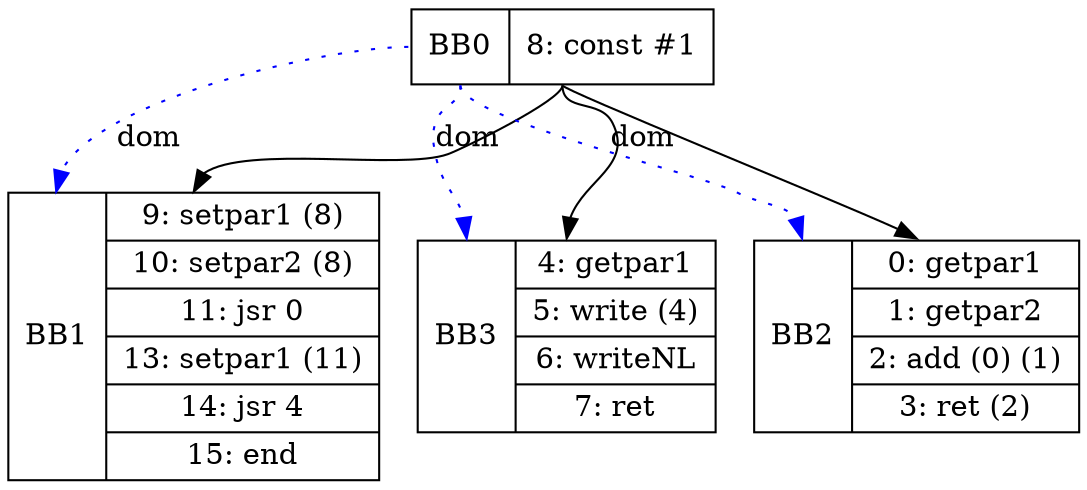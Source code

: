 digraph G {
	bb0 [shape=record, label="<b>BB0 | { 8: const #1 }"];


	bb1 [shape=record, label="<b>BB1 | { 9: setpar1 (8) | 10: setpar2 (8) | 11: jsr 0 | 13: setpar1 (11) | 14: jsr 4 | 15: end }"];
	bb0:b -> bb1:b [color=blue, style=dotted, label="dom"];


	bb2 [shape=record, label="<b>BB2 | { 0: getpar1 | 1: getpar2 | 2: add (0) (1) | 3: ret (2) }"];
	bb0:b -> bb2:b [color=blue, style=dotted, label="dom"];


	bb3 [shape=record, label="<b>BB3 | { 4: getpar1 | 5: write (4) | 6: writeNL | 7: ret }"];
	bb0:b -> bb3:b [color=blue, style=dotted, label="dom"];


	bb0:s -> bb1:n
	bb0:s -> bb2:n
	bb0:s -> bb3:n
}